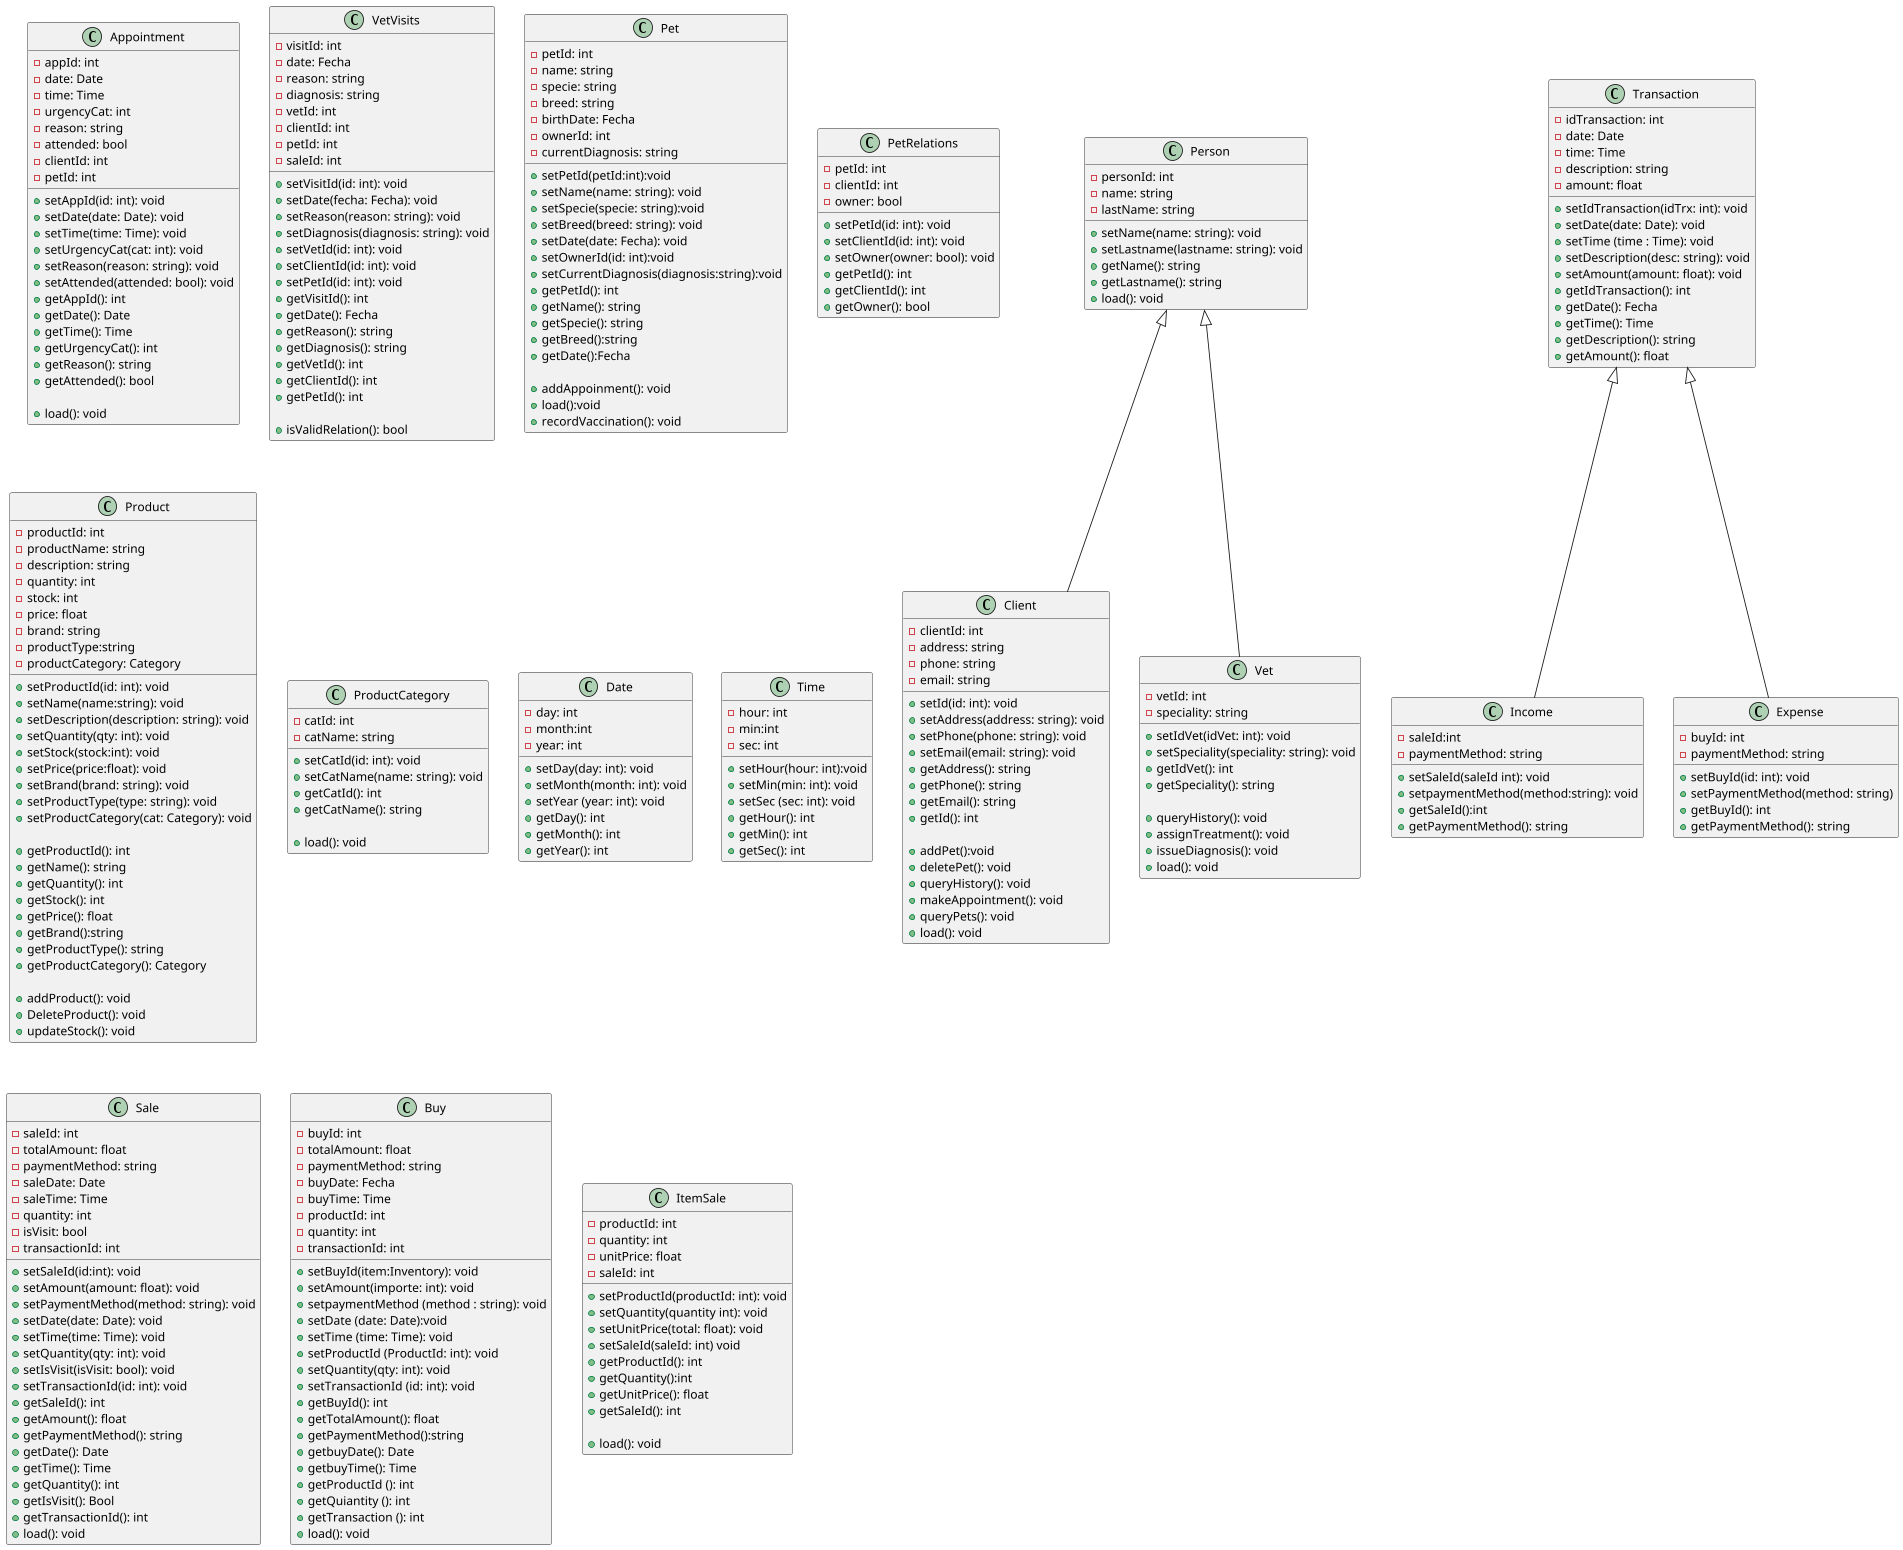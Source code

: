 @startuml Vete++

scale 1280 width
scale 1550 height

Person <|-- Client
Person <|-- Vet

class Person {
 -personId: int
 -name: string
 -lastName: string
 +setName(name: string): void
 +setLastname(lastname: string): void
 +getName(): string
 +getLastname(): string
 +load(): void
}

class Vet {
 -vetId: int
 -speciality: string
 +setIdVet(idVet: int): void
 +setSpeciality(speciality: string): void
 +getIdVet(): int
 +getSpeciality(): string

 +queryHistory(): void
 +assignTreatment(): void
 +issueDiagnosis(): void
 +load(): void
}

class Client {
 -clientId: int
 -address: string
 -phone: string
 -email: string
 +setId(id: int): void
 +setAddress(address: string): void
 +setPhone(phone: string): void
 +setEmail(email: string): void
 +getAddress(): string
 +getPhone(): string
 +getEmail(): string
 +getId(): int

 +addPet():void
 +deletePet(): void
 +queryHistory(): void
 +makeAppointment(): void
 +queryPets(): void
 +load(): void
}

'newpage

class Appointment {
 -appId: int
 -date: Date
 -time: Time
 -urgencyCat: int
 -reason: string
 -attended: bool
 -clientId: int
 -petId: int

 +setAppId(id: int): void
 +setDate(date: Date): void
 +setTime(time: Time): void
 +setUrgencyCat(cat: int): void
 +setReason(reason: string): void
 +setAttended(attended: bool): void
 +getAppId(): int
 +getDate(): Date
 +getTime(): Time
 +getUrgencyCat(): int
 +getReason(): string
 +getAttended(): bool
 
 +load(): void
}

class VetVisits {
 -visitId: int
 -date: Fecha
 -reason: string
 -diagnosis: string
 -vetId: int   
 -clientId: int
 -petId: int
 -saleId: int

 +setVisitId(id: int): void
 +setDate(fecha: Fecha): void
 +setReason(reason: string): void
 +setDiagnosis(diagnosis: string): void
 +setVetId(id: int): void
 +setClientId(id: int): void
 +setPetId(id: int): void
 +getVisitId(): int
 +getDate(): Fecha
 +getReason(): string
 +getDiagnosis(): string
 +getVetId(): int
 +getClientId(): int
 +getPetId(): int

 +isValidRelation(): bool
}

class Pet {
 -petId: int
 -name: string
 -specie: string
 -breed: string
 -birthDate: Fecha
 -ownerId: int
 -currentDiagnosis: string

 +setPetId(petId:int):void
 +setName(name: string): void
 +setSpecie(specie: string):void
 +setBreed(breed: string): void
 +setDate(date: Fecha): void 
 +setOwnerId(id: int):void
 +setCurrentDiagnosis(diagnosis:string):void 
 +getPetId(): int
 +getName(): string
 +getSpecie(): string
 +getBreed():string
 +getDate():Fecha

 +addAppoinment(): void
 +load():void
 +recordVaccination(): void
}

class PetRelations {
 -petId: int
 -clientId: int
 -owner: bool

 +setPetId(id: int): void
 +setClientId(id: int): void
 +setOwner(owner: bool): void
 +getPetId(): int
 +getClientId(): int
 +getOwner(): bool
}

'newpage

class Product {
 -productId: int
 -productName: string
 -description: string
 -quantity: int 
 -stock: int
 -price: float
 -brand: string
 -productType:string 
 -productCategory: Category

 +setProductId(id: int): void
 +setName(name:string): void
 +setDescription(description: string): void
 +setQuantity(qty: int): void
 +setStock(stock:int): void
 +setPrice(price:float): void
 +setBrand(brand: string): void
 +setProductType(type: string): void
 +setProductCategory(cat: Category): void
 
 +getProductId(): int
 +getName(): string
 +getQuantity(): int
 +getStock(): int
 +getPrice(): float
 +getBrand():string
 +getProductType(): string
 +getProductCategory(): Category
 
 +addProduct(): void
 +DeleteProduct(): void
 +updateStock(): void
}

class ProductCategory {
 -catId: int
 -catName: string
 +setCatId(id: int): void
 +setCatName(name: string): void
 +getCatId(): int
 +getCatName(): string

 +load(): void
}

class Date {
 -day: int
 -month:int
 -year: int

 +setDay(day: int): void
 +setMonth(month: int): void
 +setYear (year: int): void
 +getDay(): int
 +getMonth(): int
 +getYear(): int
}

class Time {
 -hour: int
 -min:int
 -sec: int

 +setHour(hour: int):void
 +setMin(min: int): void
 +setSec (sec: int): void
 +getHour(): int
 +getMin(): int
 +getSec(): int
}

'newpage

class Sale {

-saleId: int
-totalAmount: float
-paymentMethod: string
-saleDate: Date
-saleTime: Time
-quantity: int
-isVisit: bool
-transactionId: int

+setSaleId(id:int): void
+setAmount(amount: float): void
+setPaymentMethod(method: string): void
+setDate(date: Date): void
+setTime(time: Time): void
+setQuantity(qty: int): void
+setIsVisit(isVisit: bool): void
+setTransactionId(id: int): void
+getSaleId(): int
+getAmount(): float
+getPaymentMethod(): string
+getDate(): Date
+getTime(): Time
+getQuantity(): int
+getIsVisit(): Bool
+getTransactionId(): int
+load(): void


} 


class Buy {
-buyId: int
-totalAmount: float
-paymentMethod: string
-buyDate: Fecha
-buyTime: Time
-productId: int
-quantity: int
-transactionId: int 

+setBuyId(item:Inventory): void
+setAmount(importe: int): void
+setpaymentMethod (method : string): void
+setDate (date: Date):void
+setTime (time: Time): void
+setProductId (ProductId: int): void
+setQuantity(qty: int): void
+setTransactionId (id: int): void
+getBuyId(): int
+getTotalAmount(): float
+getPaymentMethod():string
+getbuyDate(): Date
+getbuyTime(): Time
+getProductId (): int
+getQuiantity (): int
+getTransaction (): int
+load(): void

}

class ItemSale {
 -productId: int
 -quantity: int
 -unitPrice: float
 -saleId: int

 +setProductId(productId: int): void
 +setQuantity(quantity int): void
 +setUnitPrice(total: float): void
 +setSaleId(saleId: int) void
 +getProductId(): int
 +getQuantity():int
 +getUnitPrice(): float
 +getSaleId(): int

 +load(): void
}

'newpage

Transaction <|-- Income
Transaction <|-- Expense

class Transaction {

-idTransaction: int
-date: Date
-time: Time
-description: string
-amount: float


+setIdTransaction(idTrx: int): void
+setDate(date: Date): void
+setTime (time : Time): void
+setDescription(desc: string): void
+setAmount(amount: float): void
+getIdTransaction(): int
+getDate(): Fecha
+getTime(): Time
+getDescription(): string
+getAmount(): float

}

class Income {

-saleId:int
-paymentMethod: string

+setSaleId(saleId int): void
+setpaymentMethod(method:string): void
+getSaleId():int
+getPaymentMethod(): string
}

class Expense {
	
-buyId: int
-paymentMethod: string


+setBuyId(id: int): void
+setPaymentMethod(method: string)
+getBuyId(): int
+getPaymentMethod(): string

}
@enduml